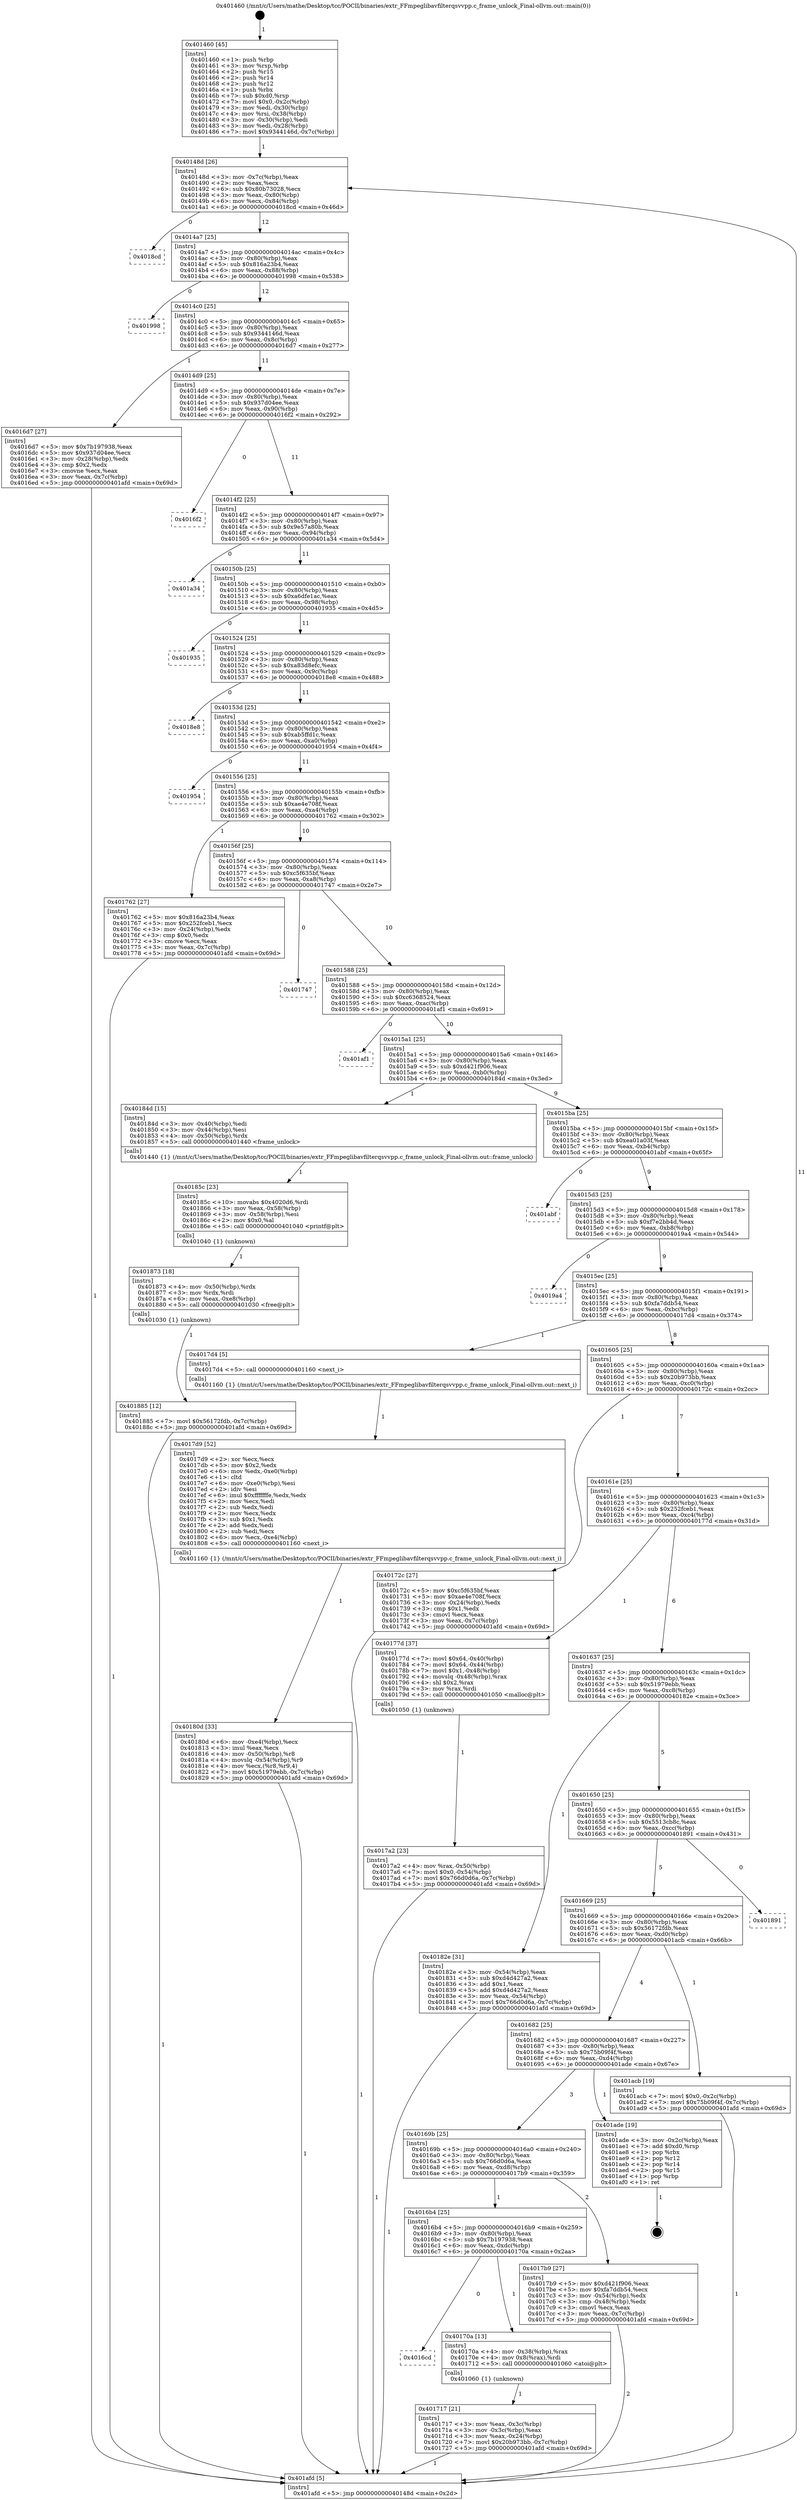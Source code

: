 digraph "0x401460" {
  label = "0x401460 (/mnt/c/Users/mathe/Desktop/tcc/POCII/binaries/extr_FFmpeglibavfilterqsvvpp.c_frame_unlock_Final-ollvm.out::main(0))"
  labelloc = "t"
  node[shape=record]

  Entry [label="",width=0.3,height=0.3,shape=circle,fillcolor=black,style=filled]
  "0x40148d" [label="{
     0x40148d [26]\l
     | [instrs]\l
     &nbsp;&nbsp;0x40148d \<+3\>: mov -0x7c(%rbp),%eax\l
     &nbsp;&nbsp;0x401490 \<+2\>: mov %eax,%ecx\l
     &nbsp;&nbsp;0x401492 \<+6\>: sub $0x80b73028,%ecx\l
     &nbsp;&nbsp;0x401498 \<+3\>: mov %eax,-0x80(%rbp)\l
     &nbsp;&nbsp;0x40149b \<+6\>: mov %ecx,-0x84(%rbp)\l
     &nbsp;&nbsp;0x4014a1 \<+6\>: je 00000000004018cd \<main+0x46d\>\l
  }"]
  "0x4018cd" [label="{
     0x4018cd\l
  }", style=dashed]
  "0x4014a7" [label="{
     0x4014a7 [25]\l
     | [instrs]\l
     &nbsp;&nbsp;0x4014a7 \<+5\>: jmp 00000000004014ac \<main+0x4c\>\l
     &nbsp;&nbsp;0x4014ac \<+3\>: mov -0x80(%rbp),%eax\l
     &nbsp;&nbsp;0x4014af \<+5\>: sub $0x816a23b4,%eax\l
     &nbsp;&nbsp;0x4014b4 \<+6\>: mov %eax,-0x88(%rbp)\l
     &nbsp;&nbsp;0x4014ba \<+6\>: je 0000000000401998 \<main+0x538\>\l
  }"]
  Exit [label="",width=0.3,height=0.3,shape=circle,fillcolor=black,style=filled,peripheries=2]
  "0x401998" [label="{
     0x401998\l
  }", style=dashed]
  "0x4014c0" [label="{
     0x4014c0 [25]\l
     | [instrs]\l
     &nbsp;&nbsp;0x4014c0 \<+5\>: jmp 00000000004014c5 \<main+0x65\>\l
     &nbsp;&nbsp;0x4014c5 \<+3\>: mov -0x80(%rbp),%eax\l
     &nbsp;&nbsp;0x4014c8 \<+5\>: sub $0x9344146d,%eax\l
     &nbsp;&nbsp;0x4014cd \<+6\>: mov %eax,-0x8c(%rbp)\l
     &nbsp;&nbsp;0x4014d3 \<+6\>: je 00000000004016d7 \<main+0x277\>\l
  }"]
  "0x401885" [label="{
     0x401885 [12]\l
     | [instrs]\l
     &nbsp;&nbsp;0x401885 \<+7\>: movl $0x56172fdb,-0x7c(%rbp)\l
     &nbsp;&nbsp;0x40188c \<+5\>: jmp 0000000000401afd \<main+0x69d\>\l
  }"]
  "0x4016d7" [label="{
     0x4016d7 [27]\l
     | [instrs]\l
     &nbsp;&nbsp;0x4016d7 \<+5\>: mov $0x7b197938,%eax\l
     &nbsp;&nbsp;0x4016dc \<+5\>: mov $0x937d04ee,%ecx\l
     &nbsp;&nbsp;0x4016e1 \<+3\>: mov -0x28(%rbp),%edx\l
     &nbsp;&nbsp;0x4016e4 \<+3\>: cmp $0x2,%edx\l
     &nbsp;&nbsp;0x4016e7 \<+3\>: cmovne %ecx,%eax\l
     &nbsp;&nbsp;0x4016ea \<+3\>: mov %eax,-0x7c(%rbp)\l
     &nbsp;&nbsp;0x4016ed \<+5\>: jmp 0000000000401afd \<main+0x69d\>\l
  }"]
  "0x4014d9" [label="{
     0x4014d9 [25]\l
     | [instrs]\l
     &nbsp;&nbsp;0x4014d9 \<+5\>: jmp 00000000004014de \<main+0x7e\>\l
     &nbsp;&nbsp;0x4014de \<+3\>: mov -0x80(%rbp),%eax\l
     &nbsp;&nbsp;0x4014e1 \<+5\>: sub $0x937d04ee,%eax\l
     &nbsp;&nbsp;0x4014e6 \<+6\>: mov %eax,-0x90(%rbp)\l
     &nbsp;&nbsp;0x4014ec \<+6\>: je 00000000004016f2 \<main+0x292\>\l
  }"]
  "0x401afd" [label="{
     0x401afd [5]\l
     | [instrs]\l
     &nbsp;&nbsp;0x401afd \<+5\>: jmp 000000000040148d \<main+0x2d\>\l
  }"]
  "0x401460" [label="{
     0x401460 [45]\l
     | [instrs]\l
     &nbsp;&nbsp;0x401460 \<+1\>: push %rbp\l
     &nbsp;&nbsp;0x401461 \<+3\>: mov %rsp,%rbp\l
     &nbsp;&nbsp;0x401464 \<+2\>: push %r15\l
     &nbsp;&nbsp;0x401466 \<+2\>: push %r14\l
     &nbsp;&nbsp;0x401468 \<+2\>: push %r12\l
     &nbsp;&nbsp;0x40146a \<+1\>: push %rbx\l
     &nbsp;&nbsp;0x40146b \<+7\>: sub $0xd0,%rsp\l
     &nbsp;&nbsp;0x401472 \<+7\>: movl $0x0,-0x2c(%rbp)\l
     &nbsp;&nbsp;0x401479 \<+3\>: mov %edi,-0x30(%rbp)\l
     &nbsp;&nbsp;0x40147c \<+4\>: mov %rsi,-0x38(%rbp)\l
     &nbsp;&nbsp;0x401480 \<+3\>: mov -0x30(%rbp),%edi\l
     &nbsp;&nbsp;0x401483 \<+3\>: mov %edi,-0x28(%rbp)\l
     &nbsp;&nbsp;0x401486 \<+7\>: movl $0x9344146d,-0x7c(%rbp)\l
  }"]
  "0x401873" [label="{
     0x401873 [18]\l
     | [instrs]\l
     &nbsp;&nbsp;0x401873 \<+4\>: mov -0x50(%rbp),%rdx\l
     &nbsp;&nbsp;0x401877 \<+3\>: mov %rdx,%rdi\l
     &nbsp;&nbsp;0x40187a \<+6\>: mov %eax,-0xe8(%rbp)\l
     &nbsp;&nbsp;0x401880 \<+5\>: call 0000000000401030 \<free@plt\>\l
     | [calls]\l
     &nbsp;&nbsp;0x401030 \{1\} (unknown)\l
  }"]
  "0x4016f2" [label="{
     0x4016f2\l
  }", style=dashed]
  "0x4014f2" [label="{
     0x4014f2 [25]\l
     | [instrs]\l
     &nbsp;&nbsp;0x4014f2 \<+5\>: jmp 00000000004014f7 \<main+0x97\>\l
     &nbsp;&nbsp;0x4014f7 \<+3\>: mov -0x80(%rbp),%eax\l
     &nbsp;&nbsp;0x4014fa \<+5\>: sub $0x9e57a80b,%eax\l
     &nbsp;&nbsp;0x4014ff \<+6\>: mov %eax,-0x94(%rbp)\l
     &nbsp;&nbsp;0x401505 \<+6\>: je 0000000000401a34 \<main+0x5d4\>\l
  }"]
  "0x40185c" [label="{
     0x40185c [23]\l
     | [instrs]\l
     &nbsp;&nbsp;0x40185c \<+10\>: movabs $0x4020d6,%rdi\l
     &nbsp;&nbsp;0x401866 \<+3\>: mov %eax,-0x58(%rbp)\l
     &nbsp;&nbsp;0x401869 \<+3\>: mov -0x58(%rbp),%esi\l
     &nbsp;&nbsp;0x40186c \<+2\>: mov $0x0,%al\l
     &nbsp;&nbsp;0x40186e \<+5\>: call 0000000000401040 \<printf@plt\>\l
     | [calls]\l
     &nbsp;&nbsp;0x401040 \{1\} (unknown)\l
  }"]
  "0x401a34" [label="{
     0x401a34\l
  }", style=dashed]
  "0x40150b" [label="{
     0x40150b [25]\l
     | [instrs]\l
     &nbsp;&nbsp;0x40150b \<+5\>: jmp 0000000000401510 \<main+0xb0\>\l
     &nbsp;&nbsp;0x401510 \<+3\>: mov -0x80(%rbp),%eax\l
     &nbsp;&nbsp;0x401513 \<+5\>: sub $0xa6dfe1ac,%eax\l
     &nbsp;&nbsp;0x401518 \<+6\>: mov %eax,-0x98(%rbp)\l
     &nbsp;&nbsp;0x40151e \<+6\>: je 0000000000401935 \<main+0x4d5\>\l
  }"]
  "0x40180d" [label="{
     0x40180d [33]\l
     | [instrs]\l
     &nbsp;&nbsp;0x40180d \<+6\>: mov -0xe4(%rbp),%ecx\l
     &nbsp;&nbsp;0x401813 \<+3\>: imul %eax,%ecx\l
     &nbsp;&nbsp;0x401816 \<+4\>: mov -0x50(%rbp),%r8\l
     &nbsp;&nbsp;0x40181a \<+4\>: movslq -0x54(%rbp),%r9\l
     &nbsp;&nbsp;0x40181e \<+4\>: mov %ecx,(%r8,%r9,4)\l
     &nbsp;&nbsp;0x401822 \<+7\>: movl $0x51979ebb,-0x7c(%rbp)\l
     &nbsp;&nbsp;0x401829 \<+5\>: jmp 0000000000401afd \<main+0x69d\>\l
  }"]
  "0x401935" [label="{
     0x401935\l
  }", style=dashed]
  "0x401524" [label="{
     0x401524 [25]\l
     | [instrs]\l
     &nbsp;&nbsp;0x401524 \<+5\>: jmp 0000000000401529 \<main+0xc9\>\l
     &nbsp;&nbsp;0x401529 \<+3\>: mov -0x80(%rbp),%eax\l
     &nbsp;&nbsp;0x40152c \<+5\>: sub $0xa83d8efc,%eax\l
     &nbsp;&nbsp;0x401531 \<+6\>: mov %eax,-0x9c(%rbp)\l
     &nbsp;&nbsp;0x401537 \<+6\>: je 00000000004018e8 \<main+0x488\>\l
  }"]
  "0x4017d9" [label="{
     0x4017d9 [52]\l
     | [instrs]\l
     &nbsp;&nbsp;0x4017d9 \<+2\>: xor %ecx,%ecx\l
     &nbsp;&nbsp;0x4017db \<+5\>: mov $0x2,%edx\l
     &nbsp;&nbsp;0x4017e0 \<+6\>: mov %edx,-0xe0(%rbp)\l
     &nbsp;&nbsp;0x4017e6 \<+1\>: cltd\l
     &nbsp;&nbsp;0x4017e7 \<+6\>: mov -0xe0(%rbp),%esi\l
     &nbsp;&nbsp;0x4017ed \<+2\>: idiv %esi\l
     &nbsp;&nbsp;0x4017ef \<+6\>: imul $0xfffffffe,%edx,%edx\l
     &nbsp;&nbsp;0x4017f5 \<+2\>: mov %ecx,%edi\l
     &nbsp;&nbsp;0x4017f7 \<+2\>: sub %edx,%edi\l
     &nbsp;&nbsp;0x4017f9 \<+2\>: mov %ecx,%edx\l
     &nbsp;&nbsp;0x4017fb \<+3\>: sub $0x1,%edx\l
     &nbsp;&nbsp;0x4017fe \<+2\>: add %edx,%edi\l
     &nbsp;&nbsp;0x401800 \<+2\>: sub %edi,%ecx\l
     &nbsp;&nbsp;0x401802 \<+6\>: mov %ecx,-0xe4(%rbp)\l
     &nbsp;&nbsp;0x401808 \<+5\>: call 0000000000401160 \<next_i\>\l
     | [calls]\l
     &nbsp;&nbsp;0x401160 \{1\} (/mnt/c/Users/mathe/Desktop/tcc/POCII/binaries/extr_FFmpeglibavfilterqsvvpp.c_frame_unlock_Final-ollvm.out::next_i)\l
  }"]
  "0x4018e8" [label="{
     0x4018e8\l
  }", style=dashed]
  "0x40153d" [label="{
     0x40153d [25]\l
     | [instrs]\l
     &nbsp;&nbsp;0x40153d \<+5\>: jmp 0000000000401542 \<main+0xe2\>\l
     &nbsp;&nbsp;0x401542 \<+3\>: mov -0x80(%rbp),%eax\l
     &nbsp;&nbsp;0x401545 \<+5\>: sub $0xab5ffd1c,%eax\l
     &nbsp;&nbsp;0x40154a \<+6\>: mov %eax,-0xa0(%rbp)\l
     &nbsp;&nbsp;0x401550 \<+6\>: je 0000000000401954 \<main+0x4f4\>\l
  }"]
  "0x4017a2" [label="{
     0x4017a2 [23]\l
     | [instrs]\l
     &nbsp;&nbsp;0x4017a2 \<+4\>: mov %rax,-0x50(%rbp)\l
     &nbsp;&nbsp;0x4017a6 \<+7\>: movl $0x0,-0x54(%rbp)\l
     &nbsp;&nbsp;0x4017ad \<+7\>: movl $0x766d0d6a,-0x7c(%rbp)\l
     &nbsp;&nbsp;0x4017b4 \<+5\>: jmp 0000000000401afd \<main+0x69d\>\l
  }"]
  "0x401954" [label="{
     0x401954\l
  }", style=dashed]
  "0x401556" [label="{
     0x401556 [25]\l
     | [instrs]\l
     &nbsp;&nbsp;0x401556 \<+5\>: jmp 000000000040155b \<main+0xfb\>\l
     &nbsp;&nbsp;0x40155b \<+3\>: mov -0x80(%rbp),%eax\l
     &nbsp;&nbsp;0x40155e \<+5\>: sub $0xae4e708f,%eax\l
     &nbsp;&nbsp;0x401563 \<+6\>: mov %eax,-0xa4(%rbp)\l
     &nbsp;&nbsp;0x401569 \<+6\>: je 0000000000401762 \<main+0x302\>\l
  }"]
  "0x401717" [label="{
     0x401717 [21]\l
     | [instrs]\l
     &nbsp;&nbsp;0x401717 \<+3\>: mov %eax,-0x3c(%rbp)\l
     &nbsp;&nbsp;0x40171a \<+3\>: mov -0x3c(%rbp),%eax\l
     &nbsp;&nbsp;0x40171d \<+3\>: mov %eax,-0x24(%rbp)\l
     &nbsp;&nbsp;0x401720 \<+7\>: movl $0x20b973bb,-0x7c(%rbp)\l
     &nbsp;&nbsp;0x401727 \<+5\>: jmp 0000000000401afd \<main+0x69d\>\l
  }"]
  "0x401762" [label="{
     0x401762 [27]\l
     | [instrs]\l
     &nbsp;&nbsp;0x401762 \<+5\>: mov $0x816a23b4,%eax\l
     &nbsp;&nbsp;0x401767 \<+5\>: mov $0x252fceb1,%ecx\l
     &nbsp;&nbsp;0x40176c \<+3\>: mov -0x24(%rbp),%edx\l
     &nbsp;&nbsp;0x40176f \<+3\>: cmp $0x0,%edx\l
     &nbsp;&nbsp;0x401772 \<+3\>: cmove %ecx,%eax\l
     &nbsp;&nbsp;0x401775 \<+3\>: mov %eax,-0x7c(%rbp)\l
     &nbsp;&nbsp;0x401778 \<+5\>: jmp 0000000000401afd \<main+0x69d\>\l
  }"]
  "0x40156f" [label="{
     0x40156f [25]\l
     | [instrs]\l
     &nbsp;&nbsp;0x40156f \<+5\>: jmp 0000000000401574 \<main+0x114\>\l
     &nbsp;&nbsp;0x401574 \<+3\>: mov -0x80(%rbp),%eax\l
     &nbsp;&nbsp;0x401577 \<+5\>: sub $0xc5f635bf,%eax\l
     &nbsp;&nbsp;0x40157c \<+6\>: mov %eax,-0xa8(%rbp)\l
     &nbsp;&nbsp;0x401582 \<+6\>: je 0000000000401747 \<main+0x2e7\>\l
  }"]
  "0x4016cd" [label="{
     0x4016cd\l
  }", style=dashed]
  "0x401747" [label="{
     0x401747\l
  }", style=dashed]
  "0x401588" [label="{
     0x401588 [25]\l
     | [instrs]\l
     &nbsp;&nbsp;0x401588 \<+5\>: jmp 000000000040158d \<main+0x12d\>\l
     &nbsp;&nbsp;0x40158d \<+3\>: mov -0x80(%rbp),%eax\l
     &nbsp;&nbsp;0x401590 \<+5\>: sub $0xc6368524,%eax\l
     &nbsp;&nbsp;0x401595 \<+6\>: mov %eax,-0xac(%rbp)\l
     &nbsp;&nbsp;0x40159b \<+6\>: je 0000000000401af1 \<main+0x691\>\l
  }"]
  "0x40170a" [label="{
     0x40170a [13]\l
     | [instrs]\l
     &nbsp;&nbsp;0x40170a \<+4\>: mov -0x38(%rbp),%rax\l
     &nbsp;&nbsp;0x40170e \<+4\>: mov 0x8(%rax),%rdi\l
     &nbsp;&nbsp;0x401712 \<+5\>: call 0000000000401060 \<atoi@plt\>\l
     | [calls]\l
     &nbsp;&nbsp;0x401060 \{1\} (unknown)\l
  }"]
  "0x401af1" [label="{
     0x401af1\l
  }", style=dashed]
  "0x4015a1" [label="{
     0x4015a1 [25]\l
     | [instrs]\l
     &nbsp;&nbsp;0x4015a1 \<+5\>: jmp 00000000004015a6 \<main+0x146\>\l
     &nbsp;&nbsp;0x4015a6 \<+3\>: mov -0x80(%rbp),%eax\l
     &nbsp;&nbsp;0x4015a9 \<+5\>: sub $0xd421f906,%eax\l
     &nbsp;&nbsp;0x4015ae \<+6\>: mov %eax,-0xb0(%rbp)\l
     &nbsp;&nbsp;0x4015b4 \<+6\>: je 000000000040184d \<main+0x3ed\>\l
  }"]
  "0x4016b4" [label="{
     0x4016b4 [25]\l
     | [instrs]\l
     &nbsp;&nbsp;0x4016b4 \<+5\>: jmp 00000000004016b9 \<main+0x259\>\l
     &nbsp;&nbsp;0x4016b9 \<+3\>: mov -0x80(%rbp),%eax\l
     &nbsp;&nbsp;0x4016bc \<+5\>: sub $0x7b197938,%eax\l
     &nbsp;&nbsp;0x4016c1 \<+6\>: mov %eax,-0xdc(%rbp)\l
     &nbsp;&nbsp;0x4016c7 \<+6\>: je 000000000040170a \<main+0x2aa\>\l
  }"]
  "0x40184d" [label="{
     0x40184d [15]\l
     | [instrs]\l
     &nbsp;&nbsp;0x40184d \<+3\>: mov -0x40(%rbp),%edi\l
     &nbsp;&nbsp;0x401850 \<+3\>: mov -0x44(%rbp),%esi\l
     &nbsp;&nbsp;0x401853 \<+4\>: mov -0x50(%rbp),%rdx\l
     &nbsp;&nbsp;0x401857 \<+5\>: call 0000000000401440 \<frame_unlock\>\l
     | [calls]\l
     &nbsp;&nbsp;0x401440 \{1\} (/mnt/c/Users/mathe/Desktop/tcc/POCII/binaries/extr_FFmpeglibavfilterqsvvpp.c_frame_unlock_Final-ollvm.out::frame_unlock)\l
  }"]
  "0x4015ba" [label="{
     0x4015ba [25]\l
     | [instrs]\l
     &nbsp;&nbsp;0x4015ba \<+5\>: jmp 00000000004015bf \<main+0x15f\>\l
     &nbsp;&nbsp;0x4015bf \<+3\>: mov -0x80(%rbp),%eax\l
     &nbsp;&nbsp;0x4015c2 \<+5\>: sub $0xea01a03f,%eax\l
     &nbsp;&nbsp;0x4015c7 \<+6\>: mov %eax,-0xb4(%rbp)\l
     &nbsp;&nbsp;0x4015cd \<+6\>: je 0000000000401abf \<main+0x65f\>\l
  }"]
  "0x4017b9" [label="{
     0x4017b9 [27]\l
     | [instrs]\l
     &nbsp;&nbsp;0x4017b9 \<+5\>: mov $0xd421f906,%eax\l
     &nbsp;&nbsp;0x4017be \<+5\>: mov $0xfa7ddb54,%ecx\l
     &nbsp;&nbsp;0x4017c3 \<+3\>: mov -0x54(%rbp),%edx\l
     &nbsp;&nbsp;0x4017c6 \<+3\>: cmp -0x48(%rbp),%edx\l
     &nbsp;&nbsp;0x4017c9 \<+3\>: cmovl %ecx,%eax\l
     &nbsp;&nbsp;0x4017cc \<+3\>: mov %eax,-0x7c(%rbp)\l
     &nbsp;&nbsp;0x4017cf \<+5\>: jmp 0000000000401afd \<main+0x69d\>\l
  }"]
  "0x401abf" [label="{
     0x401abf\l
  }", style=dashed]
  "0x4015d3" [label="{
     0x4015d3 [25]\l
     | [instrs]\l
     &nbsp;&nbsp;0x4015d3 \<+5\>: jmp 00000000004015d8 \<main+0x178\>\l
     &nbsp;&nbsp;0x4015d8 \<+3\>: mov -0x80(%rbp),%eax\l
     &nbsp;&nbsp;0x4015db \<+5\>: sub $0xf7e2bb4d,%eax\l
     &nbsp;&nbsp;0x4015e0 \<+6\>: mov %eax,-0xb8(%rbp)\l
     &nbsp;&nbsp;0x4015e6 \<+6\>: je 00000000004019a4 \<main+0x544\>\l
  }"]
  "0x40169b" [label="{
     0x40169b [25]\l
     | [instrs]\l
     &nbsp;&nbsp;0x40169b \<+5\>: jmp 00000000004016a0 \<main+0x240\>\l
     &nbsp;&nbsp;0x4016a0 \<+3\>: mov -0x80(%rbp),%eax\l
     &nbsp;&nbsp;0x4016a3 \<+5\>: sub $0x766d0d6a,%eax\l
     &nbsp;&nbsp;0x4016a8 \<+6\>: mov %eax,-0xd8(%rbp)\l
     &nbsp;&nbsp;0x4016ae \<+6\>: je 00000000004017b9 \<main+0x359\>\l
  }"]
  "0x4019a4" [label="{
     0x4019a4\l
  }", style=dashed]
  "0x4015ec" [label="{
     0x4015ec [25]\l
     | [instrs]\l
     &nbsp;&nbsp;0x4015ec \<+5\>: jmp 00000000004015f1 \<main+0x191\>\l
     &nbsp;&nbsp;0x4015f1 \<+3\>: mov -0x80(%rbp),%eax\l
     &nbsp;&nbsp;0x4015f4 \<+5\>: sub $0xfa7ddb54,%eax\l
     &nbsp;&nbsp;0x4015f9 \<+6\>: mov %eax,-0xbc(%rbp)\l
     &nbsp;&nbsp;0x4015ff \<+6\>: je 00000000004017d4 \<main+0x374\>\l
  }"]
  "0x401ade" [label="{
     0x401ade [19]\l
     | [instrs]\l
     &nbsp;&nbsp;0x401ade \<+3\>: mov -0x2c(%rbp),%eax\l
     &nbsp;&nbsp;0x401ae1 \<+7\>: add $0xd0,%rsp\l
     &nbsp;&nbsp;0x401ae8 \<+1\>: pop %rbx\l
     &nbsp;&nbsp;0x401ae9 \<+2\>: pop %r12\l
     &nbsp;&nbsp;0x401aeb \<+2\>: pop %r14\l
     &nbsp;&nbsp;0x401aed \<+2\>: pop %r15\l
     &nbsp;&nbsp;0x401aef \<+1\>: pop %rbp\l
     &nbsp;&nbsp;0x401af0 \<+1\>: ret\l
  }"]
  "0x4017d4" [label="{
     0x4017d4 [5]\l
     | [instrs]\l
     &nbsp;&nbsp;0x4017d4 \<+5\>: call 0000000000401160 \<next_i\>\l
     | [calls]\l
     &nbsp;&nbsp;0x401160 \{1\} (/mnt/c/Users/mathe/Desktop/tcc/POCII/binaries/extr_FFmpeglibavfilterqsvvpp.c_frame_unlock_Final-ollvm.out::next_i)\l
  }"]
  "0x401605" [label="{
     0x401605 [25]\l
     | [instrs]\l
     &nbsp;&nbsp;0x401605 \<+5\>: jmp 000000000040160a \<main+0x1aa\>\l
     &nbsp;&nbsp;0x40160a \<+3\>: mov -0x80(%rbp),%eax\l
     &nbsp;&nbsp;0x40160d \<+5\>: sub $0x20b973bb,%eax\l
     &nbsp;&nbsp;0x401612 \<+6\>: mov %eax,-0xc0(%rbp)\l
     &nbsp;&nbsp;0x401618 \<+6\>: je 000000000040172c \<main+0x2cc\>\l
  }"]
  "0x401682" [label="{
     0x401682 [25]\l
     | [instrs]\l
     &nbsp;&nbsp;0x401682 \<+5\>: jmp 0000000000401687 \<main+0x227\>\l
     &nbsp;&nbsp;0x401687 \<+3\>: mov -0x80(%rbp),%eax\l
     &nbsp;&nbsp;0x40168a \<+5\>: sub $0x75b09f4f,%eax\l
     &nbsp;&nbsp;0x40168f \<+6\>: mov %eax,-0xd4(%rbp)\l
     &nbsp;&nbsp;0x401695 \<+6\>: je 0000000000401ade \<main+0x67e\>\l
  }"]
  "0x40172c" [label="{
     0x40172c [27]\l
     | [instrs]\l
     &nbsp;&nbsp;0x40172c \<+5\>: mov $0xc5f635bf,%eax\l
     &nbsp;&nbsp;0x401731 \<+5\>: mov $0xae4e708f,%ecx\l
     &nbsp;&nbsp;0x401736 \<+3\>: mov -0x24(%rbp),%edx\l
     &nbsp;&nbsp;0x401739 \<+3\>: cmp $0x1,%edx\l
     &nbsp;&nbsp;0x40173c \<+3\>: cmovl %ecx,%eax\l
     &nbsp;&nbsp;0x40173f \<+3\>: mov %eax,-0x7c(%rbp)\l
     &nbsp;&nbsp;0x401742 \<+5\>: jmp 0000000000401afd \<main+0x69d\>\l
  }"]
  "0x40161e" [label="{
     0x40161e [25]\l
     | [instrs]\l
     &nbsp;&nbsp;0x40161e \<+5\>: jmp 0000000000401623 \<main+0x1c3\>\l
     &nbsp;&nbsp;0x401623 \<+3\>: mov -0x80(%rbp),%eax\l
     &nbsp;&nbsp;0x401626 \<+5\>: sub $0x252fceb1,%eax\l
     &nbsp;&nbsp;0x40162b \<+6\>: mov %eax,-0xc4(%rbp)\l
     &nbsp;&nbsp;0x401631 \<+6\>: je 000000000040177d \<main+0x31d\>\l
  }"]
  "0x401acb" [label="{
     0x401acb [19]\l
     | [instrs]\l
     &nbsp;&nbsp;0x401acb \<+7\>: movl $0x0,-0x2c(%rbp)\l
     &nbsp;&nbsp;0x401ad2 \<+7\>: movl $0x75b09f4f,-0x7c(%rbp)\l
     &nbsp;&nbsp;0x401ad9 \<+5\>: jmp 0000000000401afd \<main+0x69d\>\l
  }"]
  "0x40177d" [label="{
     0x40177d [37]\l
     | [instrs]\l
     &nbsp;&nbsp;0x40177d \<+7\>: movl $0x64,-0x40(%rbp)\l
     &nbsp;&nbsp;0x401784 \<+7\>: movl $0x64,-0x44(%rbp)\l
     &nbsp;&nbsp;0x40178b \<+7\>: movl $0x1,-0x48(%rbp)\l
     &nbsp;&nbsp;0x401792 \<+4\>: movslq -0x48(%rbp),%rax\l
     &nbsp;&nbsp;0x401796 \<+4\>: shl $0x2,%rax\l
     &nbsp;&nbsp;0x40179a \<+3\>: mov %rax,%rdi\l
     &nbsp;&nbsp;0x40179d \<+5\>: call 0000000000401050 \<malloc@plt\>\l
     | [calls]\l
     &nbsp;&nbsp;0x401050 \{1\} (unknown)\l
  }"]
  "0x401637" [label="{
     0x401637 [25]\l
     | [instrs]\l
     &nbsp;&nbsp;0x401637 \<+5\>: jmp 000000000040163c \<main+0x1dc\>\l
     &nbsp;&nbsp;0x40163c \<+3\>: mov -0x80(%rbp),%eax\l
     &nbsp;&nbsp;0x40163f \<+5\>: sub $0x51979ebb,%eax\l
     &nbsp;&nbsp;0x401644 \<+6\>: mov %eax,-0xc8(%rbp)\l
     &nbsp;&nbsp;0x40164a \<+6\>: je 000000000040182e \<main+0x3ce\>\l
  }"]
  "0x401669" [label="{
     0x401669 [25]\l
     | [instrs]\l
     &nbsp;&nbsp;0x401669 \<+5\>: jmp 000000000040166e \<main+0x20e\>\l
     &nbsp;&nbsp;0x40166e \<+3\>: mov -0x80(%rbp),%eax\l
     &nbsp;&nbsp;0x401671 \<+5\>: sub $0x56172fdb,%eax\l
     &nbsp;&nbsp;0x401676 \<+6\>: mov %eax,-0xd0(%rbp)\l
     &nbsp;&nbsp;0x40167c \<+6\>: je 0000000000401acb \<main+0x66b\>\l
  }"]
  "0x40182e" [label="{
     0x40182e [31]\l
     | [instrs]\l
     &nbsp;&nbsp;0x40182e \<+3\>: mov -0x54(%rbp),%eax\l
     &nbsp;&nbsp;0x401831 \<+5\>: sub $0xd4d427a2,%eax\l
     &nbsp;&nbsp;0x401836 \<+3\>: add $0x1,%eax\l
     &nbsp;&nbsp;0x401839 \<+5\>: add $0xd4d427a2,%eax\l
     &nbsp;&nbsp;0x40183e \<+3\>: mov %eax,-0x54(%rbp)\l
     &nbsp;&nbsp;0x401841 \<+7\>: movl $0x766d0d6a,-0x7c(%rbp)\l
     &nbsp;&nbsp;0x401848 \<+5\>: jmp 0000000000401afd \<main+0x69d\>\l
  }"]
  "0x401650" [label="{
     0x401650 [25]\l
     | [instrs]\l
     &nbsp;&nbsp;0x401650 \<+5\>: jmp 0000000000401655 \<main+0x1f5\>\l
     &nbsp;&nbsp;0x401655 \<+3\>: mov -0x80(%rbp),%eax\l
     &nbsp;&nbsp;0x401658 \<+5\>: sub $0x5513cb8c,%eax\l
     &nbsp;&nbsp;0x40165d \<+6\>: mov %eax,-0xcc(%rbp)\l
     &nbsp;&nbsp;0x401663 \<+6\>: je 0000000000401891 \<main+0x431\>\l
  }"]
  "0x401891" [label="{
     0x401891\l
  }", style=dashed]
  Entry -> "0x401460" [label=" 1"]
  "0x40148d" -> "0x4018cd" [label=" 0"]
  "0x40148d" -> "0x4014a7" [label=" 12"]
  "0x401ade" -> Exit [label=" 1"]
  "0x4014a7" -> "0x401998" [label=" 0"]
  "0x4014a7" -> "0x4014c0" [label=" 12"]
  "0x401acb" -> "0x401afd" [label=" 1"]
  "0x4014c0" -> "0x4016d7" [label=" 1"]
  "0x4014c0" -> "0x4014d9" [label=" 11"]
  "0x4016d7" -> "0x401afd" [label=" 1"]
  "0x401460" -> "0x40148d" [label=" 1"]
  "0x401afd" -> "0x40148d" [label=" 11"]
  "0x401885" -> "0x401afd" [label=" 1"]
  "0x4014d9" -> "0x4016f2" [label=" 0"]
  "0x4014d9" -> "0x4014f2" [label=" 11"]
  "0x401873" -> "0x401885" [label=" 1"]
  "0x4014f2" -> "0x401a34" [label=" 0"]
  "0x4014f2" -> "0x40150b" [label=" 11"]
  "0x40185c" -> "0x401873" [label=" 1"]
  "0x40150b" -> "0x401935" [label=" 0"]
  "0x40150b" -> "0x401524" [label=" 11"]
  "0x40184d" -> "0x40185c" [label=" 1"]
  "0x401524" -> "0x4018e8" [label=" 0"]
  "0x401524" -> "0x40153d" [label=" 11"]
  "0x40182e" -> "0x401afd" [label=" 1"]
  "0x40153d" -> "0x401954" [label=" 0"]
  "0x40153d" -> "0x401556" [label=" 11"]
  "0x40180d" -> "0x401afd" [label=" 1"]
  "0x401556" -> "0x401762" [label=" 1"]
  "0x401556" -> "0x40156f" [label=" 10"]
  "0x4017d9" -> "0x40180d" [label=" 1"]
  "0x40156f" -> "0x401747" [label=" 0"]
  "0x40156f" -> "0x401588" [label=" 10"]
  "0x4017d4" -> "0x4017d9" [label=" 1"]
  "0x401588" -> "0x401af1" [label=" 0"]
  "0x401588" -> "0x4015a1" [label=" 10"]
  "0x4017b9" -> "0x401afd" [label=" 2"]
  "0x4015a1" -> "0x40184d" [label=" 1"]
  "0x4015a1" -> "0x4015ba" [label=" 9"]
  "0x40177d" -> "0x4017a2" [label=" 1"]
  "0x4015ba" -> "0x401abf" [label=" 0"]
  "0x4015ba" -> "0x4015d3" [label=" 9"]
  "0x401762" -> "0x401afd" [label=" 1"]
  "0x4015d3" -> "0x4019a4" [label=" 0"]
  "0x4015d3" -> "0x4015ec" [label=" 9"]
  "0x401717" -> "0x401afd" [label=" 1"]
  "0x4015ec" -> "0x4017d4" [label=" 1"]
  "0x4015ec" -> "0x401605" [label=" 8"]
  "0x40170a" -> "0x401717" [label=" 1"]
  "0x401605" -> "0x40172c" [label=" 1"]
  "0x401605" -> "0x40161e" [label=" 7"]
  "0x4016b4" -> "0x40170a" [label=" 1"]
  "0x40161e" -> "0x40177d" [label=" 1"]
  "0x40161e" -> "0x401637" [label=" 6"]
  "0x4017a2" -> "0x401afd" [label=" 1"]
  "0x401637" -> "0x40182e" [label=" 1"]
  "0x401637" -> "0x401650" [label=" 5"]
  "0x40169b" -> "0x4017b9" [label=" 2"]
  "0x401650" -> "0x401891" [label=" 0"]
  "0x401650" -> "0x401669" [label=" 5"]
  "0x40169b" -> "0x4016b4" [label=" 1"]
  "0x401669" -> "0x401acb" [label=" 1"]
  "0x401669" -> "0x401682" [label=" 4"]
  "0x4016b4" -> "0x4016cd" [label=" 0"]
  "0x401682" -> "0x401ade" [label=" 1"]
  "0x401682" -> "0x40169b" [label=" 3"]
  "0x40172c" -> "0x401afd" [label=" 1"]
}
